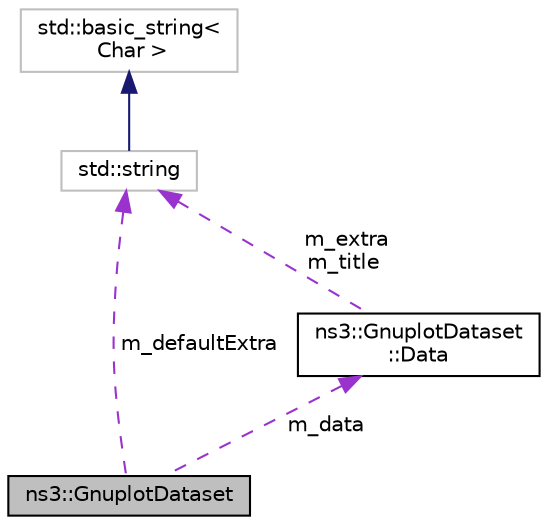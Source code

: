 digraph "ns3::GnuplotDataset"
{
 // LATEX_PDF_SIZE
  edge [fontname="Helvetica",fontsize="10",labelfontname="Helvetica",labelfontsize="10"];
  node [fontname="Helvetica",fontsize="10",shape=record];
  Node1 [label="ns3::GnuplotDataset",height=0.2,width=0.4,color="black", fillcolor="grey75", style="filled", fontcolor="black",tooltip="Abstract class to store a plot line to be used by ns3::Gnuplot."];
  Node2 -> Node1 [dir="back",color="darkorchid3",fontsize="10",style="dashed",label=" m_data" ,fontname="Helvetica"];
  Node2 [label="ns3::GnuplotDataset\l::Data",height=0.2,width=0.4,color="black", fillcolor="white", style="filled",URL="$structns3_1_1_gnuplot_dataset_1_1_data.html",tooltip="Structure storing the data to plot."];
  Node3 -> Node2 [dir="back",color="darkorchid3",fontsize="10",style="dashed",label=" m_extra\nm_title" ,fontname="Helvetica"];
  Node3 [label="std::string",height=0.2,width=0.4,color="grey75", fillcolor="white", style="filled",tooltip=" "];
  Node4 -> Node3 [dir="back",color="midnightblue",fontsize="10",style="solid",fontname="Helvetica"];
  Node4 [label="std::basic_string\<\l Char \>",height=0.2,width=0.4,color="grey75", fillcolor="white", style="filled",tooltip=" "];
  Node3 -> Node1 [dir="back",color="darkorchid3",fontsize="10",style="dashed",label=" m_defaultExtra" ,fontname="Helvetica"];
}
